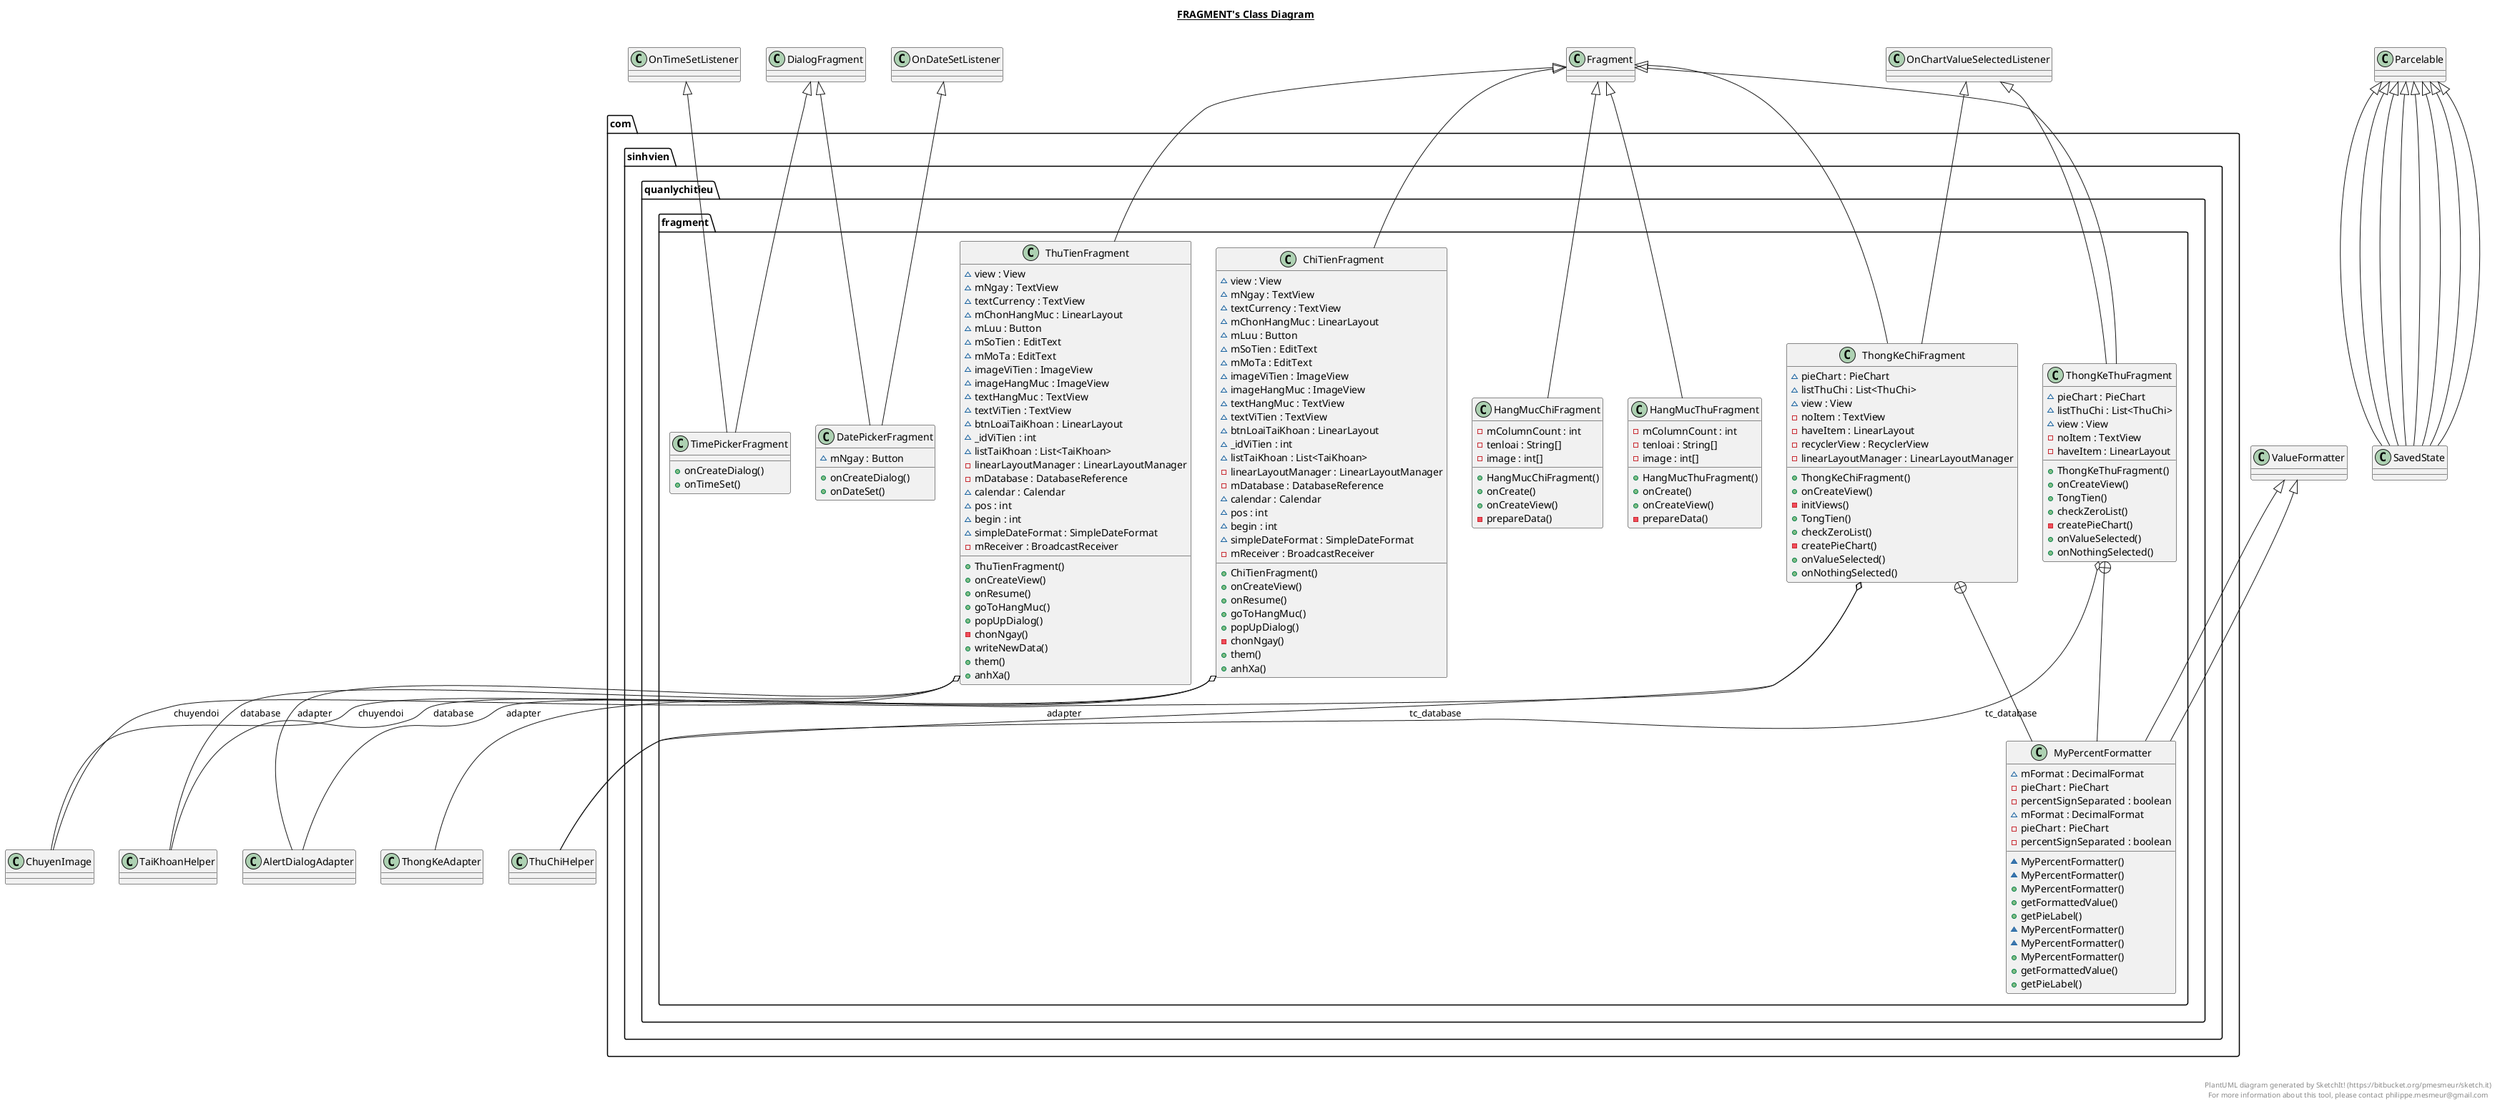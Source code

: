 @startuml

title __FRAGMENT's Class Diagram__\n

  package com.sinhvien.quanlychitieu {
    package com.sinhvien.quanlychitieu.fragment {
      class ChiTienFragment {
          ~ view : View
          ~ mNgay : TextView
          ~ textCurrency : TextView
          ~ mChonHangMuc : LinearLayout
          ~ mLuu : Button
          ~ mSoTien : EditText
          ~ mMoTa : EditText
          ~ imageViTien : ImageView
          ~ imageHangMuc : ImageView
          ~ textHangMuc : TextView
          ~ textViTien : TextView
          ~ btnLoaiTaiKhoan : LinearLayout
          ~ _idViTien : int
          ~ listTaiKhoan : List<TaiKhoan>
          - linearLayoutManager : LinearLayoutManager
          - mDatabase : DatabaseReference
          ~ calendar : Calendar
          ~ pos : int
          ~ begin : int
          ~ simpleDateFormat : SimpleDateFormat
          - mReceiver : BroadcastReceiver
          + ChiTienFragment()
          + onCreateView()
          + onResume()
          + goToHangMuc()
          + popUpDialog()
          - chonNgay()
          + them()
          + anhXa()
      }
    }
  }
  

  package com.sinhvien.quanlychitieu {
    package com.sinhvien.quanlychitieu.fragment {
      class DatePickerFragment {
          ~ mNgay : Button
          + onCreateDialog()
          + onDateSet()
      }
    }
  }
  

  package com.sinhvien.quanlychitieu {
    package com.sinhvien.quanlychitieu.fragment {
      class HangMucChiFragment {
          - mColumnCount : int
          - tenloai : String[]
          - image : int[]
          + HangMucChiFragment()
          + onCreate()
          + onCreateView()
          - prepareData()
      }
    }
  }
  

  package com.sinhvien.quanlychitieu {
    package com.sinhvien.quanlychitieu.fragment {
      class HangMucThuFragment {
          - mColumnCount : int
          - tenloai : String[]
          - image : int[]
          + HangMucThuFragment()
          + onCreate()
          + onCreateView()
          - prepareData()
      }
    }
  }
  

  package com.sinhvien.quanlychitieu {
    package com.sinhvien.quanlychitieu.fragment {
      class ThongKeChiFragment {
          ~ pieChart : PieChart
          ~ listThuChi : List<ThuChi>
          ~ view : View
          - noItem : TextView
          - haveItem : LinearLayout
          - recyclerView : RecyclerView
          - linearLayoutManager : LinearLayoutManager
          + ThongKeChiFragment()
          + onCreateView()
          - initViews()
          + TongTien()
          + checkZeroList()
          - createPieChart()
          + onValueSelected()
          + onNothingSelected()
      }
    }
  }
  

  package com.sinhvien.quanlychitieu {
    package com.sinhvien.quanlychitieu.fragment {
      class MyPercentFormatter {
          ~ mFormat : DecimalFormat
          - pieChart : PieChart
          - percentSignSeparated : boolean
          ~ MyPercentFormatter()
          ~ MyPercentFormatter()
          + MyPercentFormatter()
          + getFormattedValue()
          + getPieLabel()
      }
    }
  }
  

  package com.sinhvien.quanlychitieu {
    package com.sinhvien.quanlychitieu.fragment {
      class ThongKeThuFragment {
          ~ pieChart : PieChart
          ~ listThuChi : List<ThuChi>
          ~ view : View
          - noItem : TextView
          - haveItem : LinearLayout
          + ThongKeThuFragment()
          + onCreateView()
          + TongTien()
          + checkZeroList()
          - createPieChart()
          + onValueSelected()
          + onNothingSelected()
      }
    }
  }
  

  package com.sinhvien.quanlychitieu {
    package com.sinhvien.quanlychitieu.fragment {
      class MyPercentFormatter {
          ~ mFormat : DecimalFormat
          - pieChart : PieChart
          - percentSignSeparated : boolean
          ~ MyPercentFormatter()
          ~ MyPercentFormatter()
          + MyPercentFormatter()
          + getFormattedValue()
          + getPieLabel()
      }
    }
  }
  

  package com.sinhvien.quanlychitieu {
    package com.sinhvien.quanlychitieu.fragment {
      class ThuTienFragment {
          ~ view : View
          ~ mNgay : TextView
          ~ textCurrency : TextView
          ~ mChonHangMuc : LinearLayout
          ~ mLuu : Button
          ~ mSoTien : EditText
          ~ mMoTa : EditText
          ~ imageViTien : ImageView
          ~ imageHangMuc : ImageView
          ~ textHangMuc : TextView
          ~ textViTien : TextView
          ~ btnLoaiTaiKhoan : LinearLayout
          ~ _idViTien : int
          ~ listTaiKhoan : List<TaiKhoan>
          - linearLayoutManager : LinearLayoutManager
          - mDatabase : DatabaseReference
          ~ calendar : Calendar
          ~ pos : int
          ~ begin : int
          ~ simpleDateFormat : SimpleDateFormat
          - mReceiver : BroadcastReceiver
          + ThuTienFragment()
          + onCreateView()
          + onResume()
          + goToHangMuc()
          + popUpDialog()
          - chonNgay()
          + writeNewData()
          + them()
          + anhXa()
      }
    }
  }
  

  package com.sinhvien.quanlychitieu {
    package com.sinhvien.quanlychitieu.fragment {
      class TimePickerFragment {
          + onCreateDialog()
          + onTimeSet()
      }
    }
  }
  

  ChiTienFragment -up-|> Fragment
  ChiTienFragment o-- ChuyenImage : chuyendoi
  ChiTienFragment o-- TaiKhoanHelper : database
  ChiTienFragment o-- AlertDialogAdapter : adapter
  SavedState -up-|> Parcelable
  DatePickerFragment -up-|> OnDateSetListener
  DatePickerFragment -up-|> DialogFragment
  SavedState -up-|> Parcelable
  HangMucChiFragment -up-|> Fragment
  SavedState -up-|> Parcelable
  HangMucThuFragment -up-|> Fragment
  SavedState -up-|> Parcelable
  ThongKeChiFragment -up-|> OnChartValueSelectedListener
  ThongKeChiFragment -up-|> Fragment
  ThongKeChiFragment o-- ThuChiHelper : tc_database
  ThongKeChiFragment o-- ThongKeAdapter : adapter
  ThongKeChiFragment +-down- MyPercentFormatter
  MyPercentFormatter -up-|> ValueFormatter
  SavedState -up-|> Parcelable
  ThongKeThuFragment -up-|> OnChartValueSelectedListener
  ThongKeThuFragment -up-|> Fragment
  ThongKeThuFragment o-- ThuChiHelper : tc_database
  ThongKeThuFragment +-down- MyPercentFormatter
  MyPercentFormatter -up-|> ValueFormatter
  SavedState -up-|> Parcelable
  ThuTienFragment -up-|> Fragment
  ThuTienFragment o-- ChuyenImage : chuyendoi
  ThuTienFragment o-- TaiKhoanHelper : database
  ThuTienFragment o-- AlertDialogAdapter : adapter
  SavedState -up-|> Parcelable
  TimePickerFragment -up-|> OnTimeSetListener
  TimePickerFragment -up-|> DialogFragment
  SavedState -up-|> Parcelable


right footer


PlantUML diagram generated by SketchIt! (https://bitbucket.org/pmesmeur/sketch.it)
For more information about this tool, please contact philippe.mesmeur@gmail.com
endfooter

@enduml
